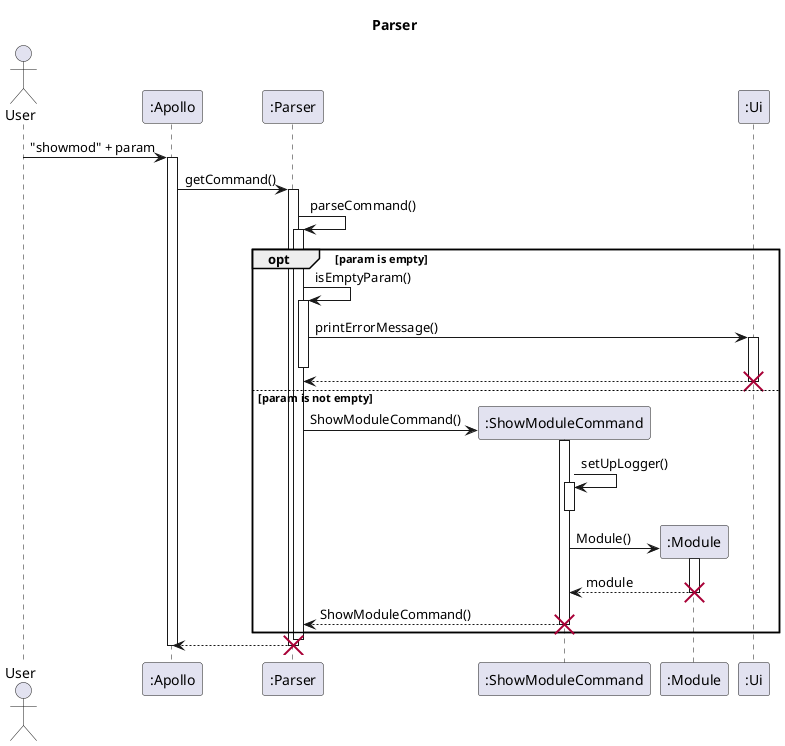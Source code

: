 @startuml
'https://plantuml.com/sequence-diagram

skinparam maxMessageSize 150

title Parser

actor User

participant ":Apollo" as Apollo
participant ":Parser" as Parser
participant ":ShowModuleCommand" as Command
participant ":Module" as Module
participant ":Ui" as Ui

User -> Apollo : "showmod" + param
activate Apollo
Apollo -> Parser : getCommand()

activate Parser
Parser -> Parser : parseCommand()
activate Parser

opt param is empty
Parser -> Parser : isEmptyParam()
activate Parser
Parser -> Ui :printErrorMessage()
activate Ui
deactivate Parser

Ui --> Parser
deactivate Ui
destroy Ui


else param is not empty


Parser -> Command** : ShowModuleCommand()
activate Command
Command -> Command : setUpLogger()
activate Command
deactivate Command

Command -> Module** : Module()
activate Module
Module --> Command : module
deactivate Module
destroy Module

Command --> Parser : ShowModuleCommand()
deactivate Command
destroy Command


end

deactivate Parser
Parser --> Apollo
deactivate Parser

destroy Parser

deactivate Apollo

@enduml